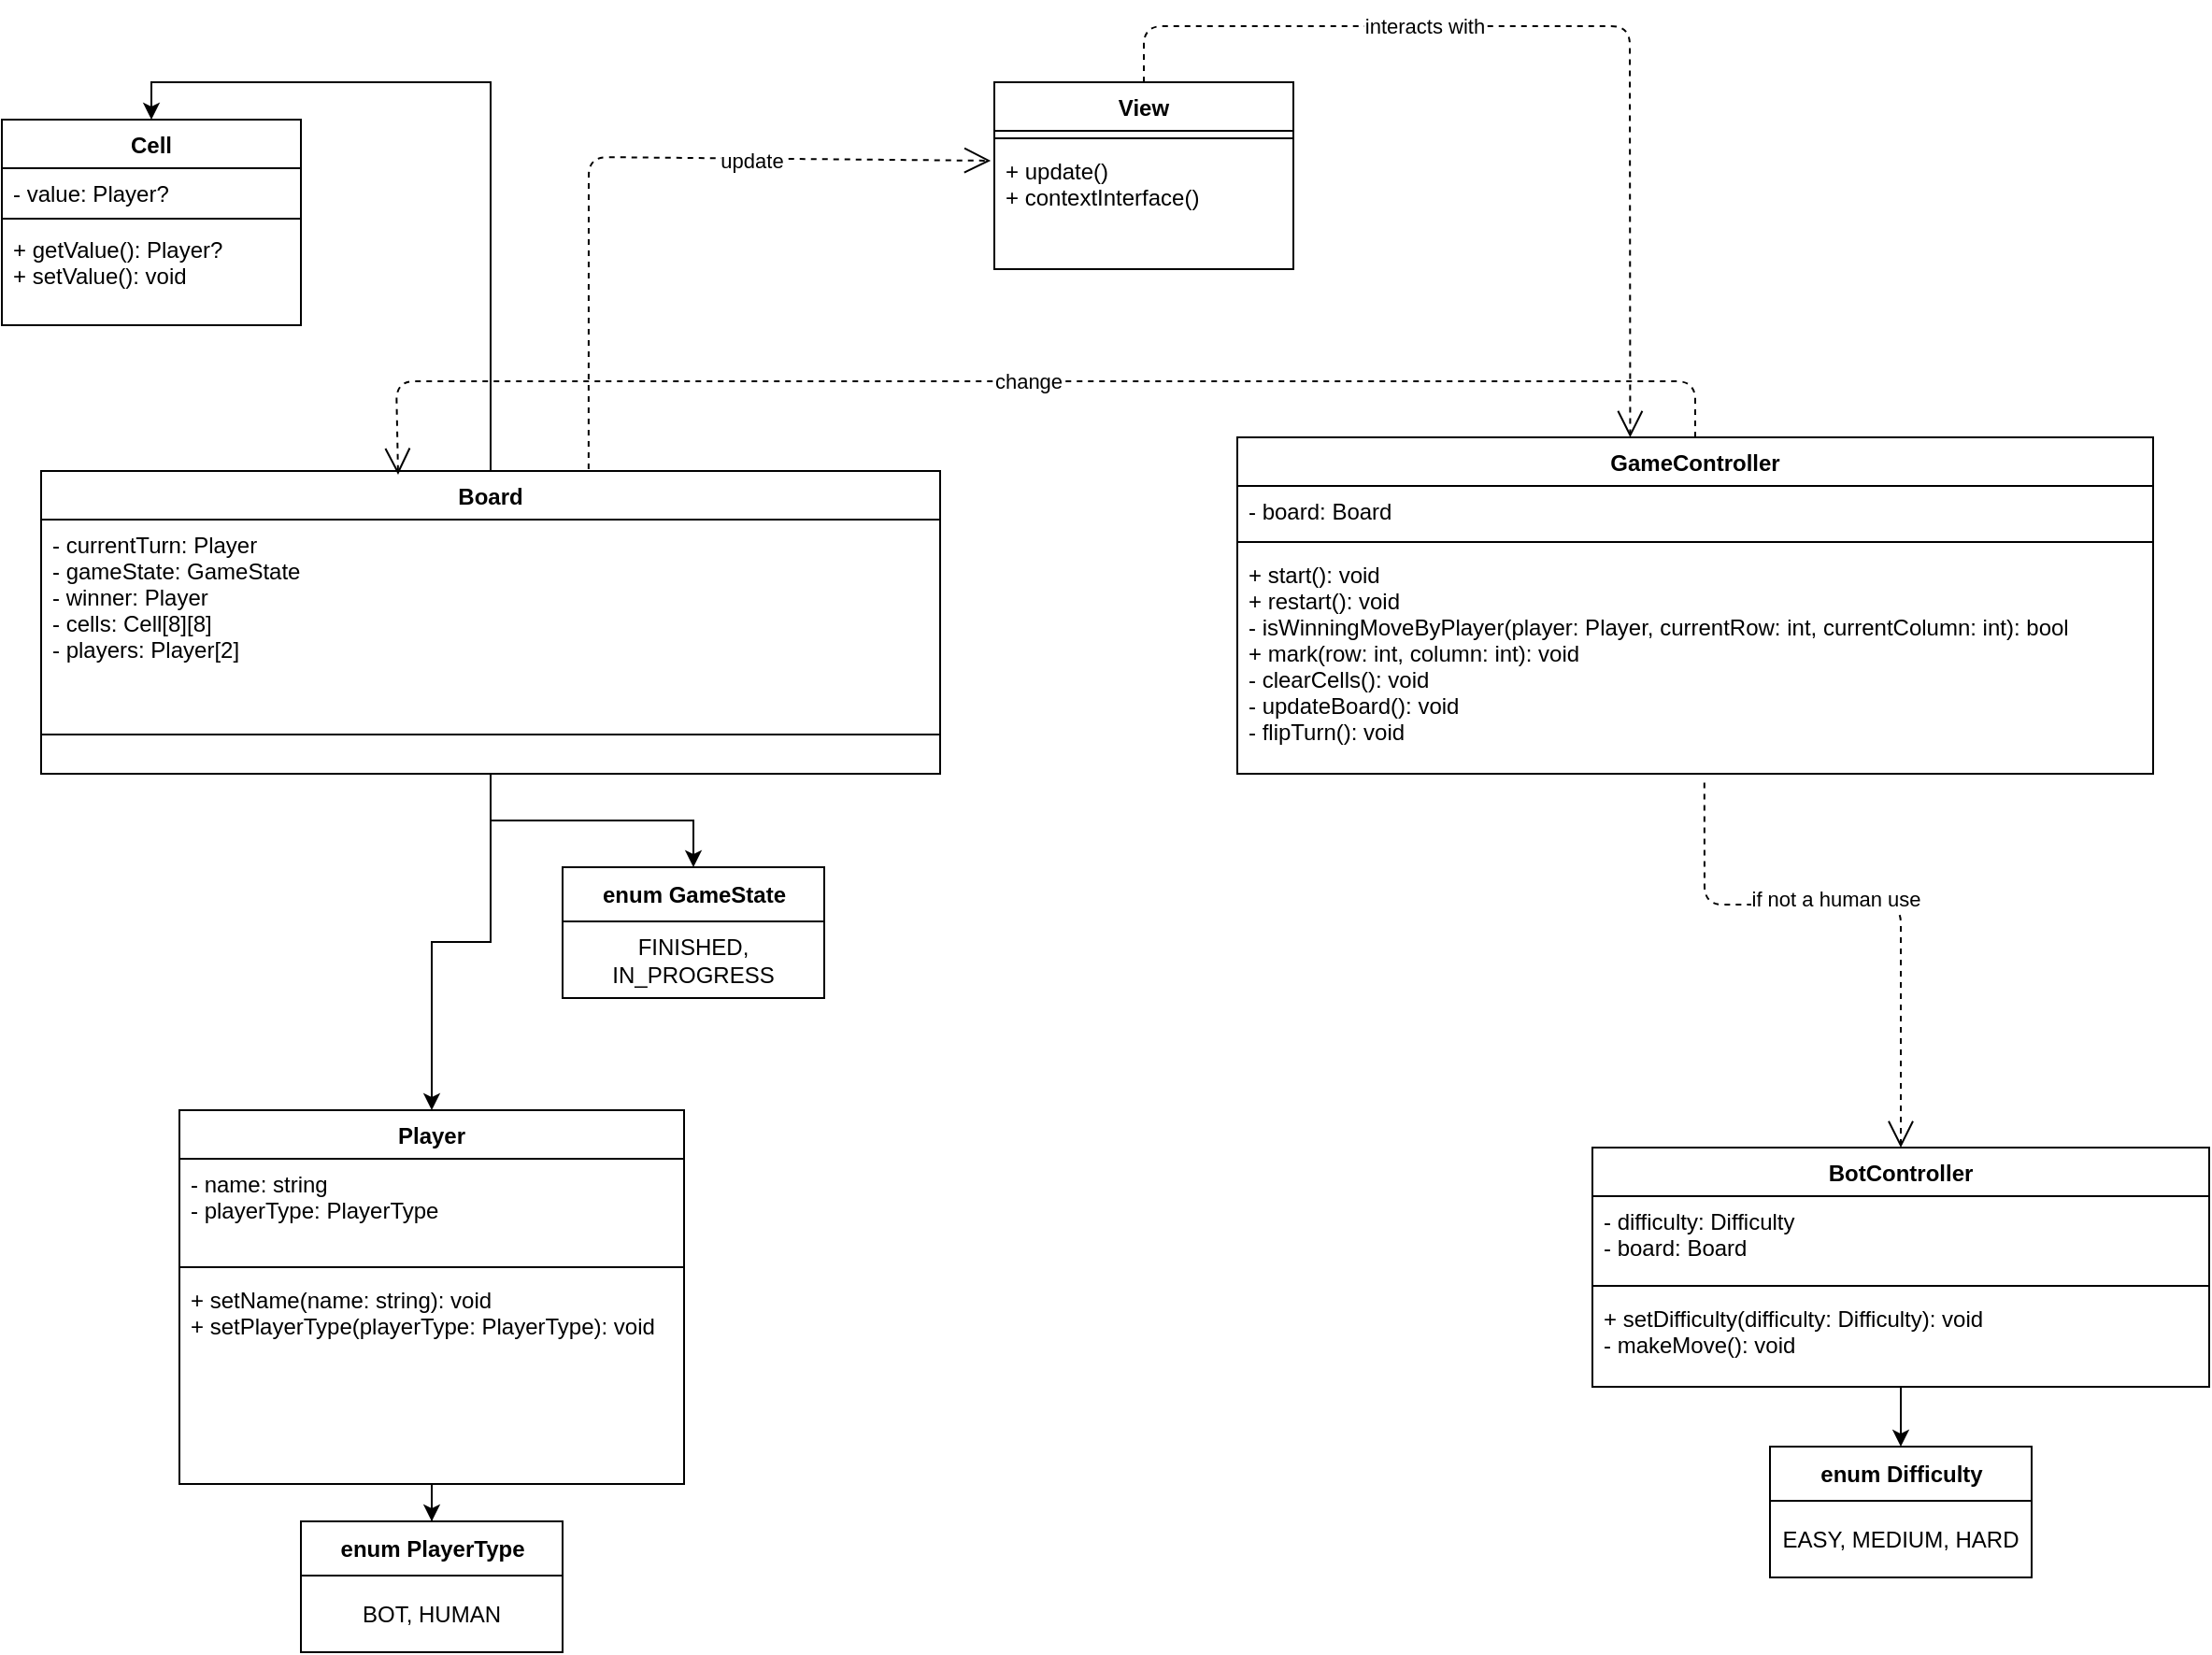 <mxfile version="15.2.9" type="github">
  <diagram id="wlxLn4NdYPPFsu4Hhqa2" name="Page-1">
    <mxGraphModel dx="1422" dy="1976" grid="1" gridSize="10" guides="1" tooltips="1" connect="1" arrows="1" fold="1" page="1" pageScale="1" pageWidth="827" pageHeight="1169" math="0" shadow="0">
      <root>
        <mxCell id="0" />
        <mxCell id="1" parent="0" />
        <mxCell id="MM7-IUT4mL9z5kfX29Ka-3" style="edgeStyle=orthogonalEdgeStyle;rounded=0;orthogonalLoop=1;jettySize=auto;html=1;" edge="1" parent="1" source="rdIUOrEK0i4QHaOV8aC8-1" target="rdIUOrEK0i4QHaOV8aC8-31">
          <mxGeometry relative="1" as="geometry" />
        </mxCell>
        <mxCell id="rdIUOrEK0i4QHaOV8aC8-1" value="Player" style="swimlane;fontStyle=1;align=center;verticalAlign=top;childLayout=stackLayout;horizontal=1;startSize=26;horizontalStack=0;resizeParent=1;resizeParentMax=0;resizeLast=0;collapsible=1;marginBottom=0;" parent="1" vertex="1">
          <mxGeometry x="144" y="390" width="270" height="200" as="geometry" />
        </mxCell>
        <mxCell id="rdIUOrEK0i4QHaOV8aC8-2" value="- name: string&#xa;- playerType: PlayerType" style="text;strokeColor=none;fillColor=none;align=left;verticalAlign=top;spacingLeft=4;spacingRight=4;overflow=hidden;rotatable=0;points=[[0,0.5],[1,0.5]];portConstraint=eastwest;" parent="rdIUOrEK0i4QHaOV8aC8-1" vertex="1">
          <mxGeometry y="26" width="270" height="54" as="geometry" />
        </mxCell>
        <mxCell id="rdIUOrEK0i4QHaOV8aC8-3" value="" style="line;strokeWidth=1;fillColor=none;align=left;verticalAlign=middle;spacingTop=-1;spacingLeft=3;spacingRight=3;rotatable=0;labelPosition=right;points=[];portConstraint=eastwest;" parent="rdIUOrEK0i4QHaOV8aC8-1" vertex="1">
          <mxGeometry y="80" width="270" height="8" as="geometry" />
        </mxCell>
        <mxCell id="rdIUOrEK0i4QHaOV8aC8-4" value="+ setName(name: string): void&#xa;+ setPlayerType(playerType: PlayerType): void" style="text;strokeColor=none;fillColor=none;align=left;verticalAlign=top;spacingLeft=4;spacingRight=4;overflow=hidden;rotatable=0;points=[[0,0.5],[1,0.5]];portConstraint=eastwest;" parent="rdIUOrEK0i4QHaOV8aC8-1" vertex="1">
          <mxGeometry y="88" width="270" height="112" as="geometry" />
        </mxCell>
        <mxCell id="rdIUOrEK0i4QHaOV8aC8-5" value="View" style="swimlane;fontStyle=1;align=center;verticalAlign=top;childLayout=stackLayout;horizontal=1;startSize=26;horizontalStack=0;resizeParent=1;resizeParentMax=0;resizeLast=0;collapsible=1;marginBottom=0;" parent="1" vertex="1">
          <mxGeometry x="580" y="-160" width="160" height="100" as="geometry" />
        </mxCell>
        <mxCell id="rdIUOrEK0i4QHaOV8aC8-7" value="" style="line;strokeWidth=1;fillColor=none;align=left;verticalAlign=middle;spacingTop=-1;spacingLeft=3;spacingRight=3;rotatable=0;labelPosition=right;points=[];portConstraint=eastwest;" parent="rdIUOrEK0i4QHaOV8aC8-5" vertex="1">
          <mxGeometry y="26" width="160" height="8" as="geometry" />
        </mxCell>
        <mxCell id="rdIUOrEK0i4QHaOV8aC8-8" value="+ update()&#xa;+ contextInterface()" style="text;strokeColor=none;fillColor=none;align=left;verticalAlign=top;spacingLeft=4;spacingRight=4;overflow=hidden;rotatable=0;points=[[0,0.5],[1,0.5]];portConstraint=eastwest;" parent="rdIUOrEK0i4QHaOV8aC8-5" vertex="1">
          <mxGeometry y="34" width="160" height="66" as="geometry" />
        </mxCell>
        <mxCell id="MM7-IUT4mL9z5kfX29Ka-2" style="edgeStyle=orthogonalEdgeStyle;rounded=0;orthogonalLoop=1;jettySize=auto;html=1;entryX=0.5;entryY=0;entryDx=0;entryDy=0;" edge="1" parent="1" source="rdIUOrEK0i4QHaOV8aC8-9" target="rdIUOrEK0i4QHaOV8aC8-13">
          <mxGeometry relative="1" as="geometry" />
        </mxCell>
        <mxCell id="MM7-IUT4mL9z5kfX29Ka-6" style="edgeStyle=orthogonalEdgeStyle;rounded=0;orthogonalLoop=1;jettySize=auto;html=1;exitX=0.5;exitY=1;exitDx=0;exitDy=0;" edge="1" parent="1" source="rdIUOrEK0i4QHaOV8aC8-9" target="rdIUOrEK0i4QHaOV8aC8-1">
          <mxGeometry relative="1" as="geometry" />
        </mxCell>
        <mxCell id="MM7-IUT4mL9z5kfX29Ka-9" style="edgeStyle=orthogonalEdgeStyle;rounded=0;orthogonalLoop=1;jettySize=auto;html=1;entryX=0.5;entryY=0;entryDx=0;entryDy=0;" edge="1" parent="1" source="rdIUOrEK0i4QHaOV8aC8-9" target="rdIUOrEK0i4QHaOV8aC8-22">
          <mxGeometry relative="1" as="geometry" />
        </mxCell>
        <mxCell id="rdIUOrEK0i4QHaOV8aC8-9" value="Board" style="swimlane;fontStyle=1;align=center;verticalAlign=top;childLayout=stackLayout;horizontal=1;startSize=26;horizontalStack=0;resizeParent=1;resizeParentMax=0;resizeLast=0;collapsible=1;marginBottom=0;" parent="1" vertex="1">
          <mxGeometry x="70" y="48" width="481" height="162" as="geometry" />
        </mxCell>
        <mxCell id="rdIUOrEK0i4QHaOV8aC8-10" value="- currentTurn: Player&#xa;- gameState: GameState&#xa;- winner: Player&#xa;- cells: Cell[8][8]&#xa;- players: Player[2]" style="text;strokeColor=none;fillColor=none;align=left;verticalAlign=top;spacingLeft=4;spacingRight=4;overflow=hidden;rotatable=0;points=[[0,0.5],[1,0.5]];portConstraint=eastwest;" parent="rdIUOrEK0i4QHaOV8aC8-9" vertex="1">
          <mxGeometry y="26" width="481" height="94" as="geometry" />
        </mxCell>
        <mxCell id="rdIUOrEK0i4QHaOV8aC8-11" value="" style="line;strokeWidth=1;fillColor=none;align=left;verticalAlign=middle;spacingTop=-1;spacingLeft=3;spacingRight=3;rotatable=0;labelPosition=right;points=[];portConstraint=eastwest;" parent="rdIUOrEK0i4QHaOV8aC8-9" vertex="1">
          <mxGeometry y="120" width="481" height="42" as="geometry" />
        </mxCell>
        <mxCell id="rdIUOrEK0i4QHaOV8aC8-13" value="Cell" style="swimlane;fontStyle=1;align=center;verticalAlign=top;childLayout=stackLayout;horizontal=1;startSize=26;horizontalStack=0;resizeParent=1;resizeParentMax=0;resizeLast=0;collapsible=1;marginBottom=0;" parent="1" vertex="1">
          <mxGeometry x="49" y="-140" width="160" height="110" as="geometry" />
        </mxCell>
        <mxCell id="rdIUOrEK0i4QHaOV8aC8-15" value="- value: Player?" style="text;strokeColor=none;fillColor=none;align=left;verticalAlign=top;spacingLeft=4;spacingRight=4;overflow=hidden;rotatable=0;points=[[0,0.5],[1,0.5]];portConstraint=eastwest;" parent="rdIUOrEK0i4QHaOV8aC8-13" vertex="1">
          <mxGeometry y="26" width="160" height="24" as="geometry" />
        </mxCell>
        <mxCell id="rdIUOrEK0i4QHaOV8aC8-14" value="" style="line;strokeWidth=1;fillColor=none;align=left;verticalAlign=middle;spacingTop=-1;spacingLeft=3;spacingRight=3;rotatable=0;labelPosition=right;points=[];portConstraint=eastwest;" parent="rdIUOrEK0i4QHaOV8aC8-13" vertex="1">
          <mxGeometry y="50" width="160" height="6" as="geometry" />
        </mxCell>
        <mxCell id="rdIUOrEK0i4QHaOV8aC8-16" value="+ getValue(): Player?&#xa;+ setValue(): void" style="text;strokeColor=none;fillColor=none;align=left;verticalAlign=top;spacingLeft=4;spacingRight=4;overflow=hidden;rotatable=0;points=[[0,0.5],[1,0.5]];portConstraint=eastwest;" parent="rdIUOrEK0i4QHaOV8aC8-13" vertex="1">
          <mxGeometry y="56" width="160" height="54" as="geometry" />
        </mxCell>
        <mxCell id="rdIUOrEK0i4QHaOV8aC8-22" value="enum GameState" style="swimlane;fontStyle=1;align=center;verticalAlign=middle;childLayout=stackLayout;horizontal=1;startSize=29;horizontalStack=0;resizeParent=1;resizeParentMax=0;resizeLast=0;collapsible=0;marginBottom=0;html=1;" parent="1" vertex="1">
          <mxGeometry x="349" y="260" width="140" height="70" as="geometry" />
        </mxCell>
        <mxCell id="rdIUOrEK0i4QHaOV8aC8-23" value="FINISHED, &lt;br&gt;IN_PROGRESS" style="text;html=1;strokeColor=none;fillColor=none;align=center;verticalAlign=middle;spacingLeft=4;spacingRight=4;overflow=hidden;rotatable=0;points=[[0,0.5],[1,0.5]];portConstraint=eastwest;" parent="rdIUOrEK0i4QHaOV8aC8-22" vertex="1">
          <mxGeometry y="29" width="140" height="41" as="geometry" />
        </mxCell>
        <mxCell id="rdIUOrEK0i4QHaOV8aC8-25" value="GameController" style="swimlane;fontStyle=1;align=center;verticalAlign=top;childLayout=stackLayout;horizontal=1;startSize=26;horizontalStack=0;resizeParent=1;resizeParentMax=0;resizeLast=0;collapsible=1;marginBottom=0;" parent="1" vertex="1">
          <mxGeometry x="710" y="30" width="490" height="180" as="geometry" />
        </mxCell>
        <mxCell id="rdIUOrEK0i4QHaOV8aC8-26" value="- board: Board" style="text;strokeColor=none;fillColor=none;align=left;verticalAlign=top;spacingLeft=4;spacingRight=4;overflow=hidden;rotatable=0;points=[[0,0.5],[1,0.5]];portConstraint=eastwest;" parent="rdIUOrEK0i4QHaOV8aC8-25" vertex="1">
          <mxGeometry y="26" width="490" height="26" as="geometry" />
        </mxCell>
        <mxCell id="rdIUOrEK0i4QHaOV8aC8-27" value="" style="line;strokeWidth=1;fillColor=none;align=left;verticalAlign=middle;spacingTop=-1;spacingLeft=3;spacingRight=3;rotatable=0;labelPosition=right;points=[];portConstraint=eastwest;" parent="rdIUOrEK0i4QHaOV8aC8-25" vertex="1">
          <mxGeometry y="52" width="490" height="8" as="geometry" />
        </mxCell>
        <mxCell id="rdIUOrEK0i4QHaOV8aC8-28" value="+ start(): void&#xa;+ restart(): void&#xa;- isWinningMoveByPlayer(player: Player, currentRow: int, currentColumn: int): bool&#xa;+ mark(row: int, column: int): void&#xa;- clearCells(): void&#xa;- updateBoard(): void&#xa;- flipTurn(): void" style="text;strokeColor=none;fillColor=none;align=left;verticalAlign=top;spacingLeft=4;spacingRight=4;overflow=hidden;rotatable=0;points=[[0,0.5],[1,0.5]];portConstraint=eastwest;" parent="rdIUOrEK0i4QHaOV8aC8-25" vertex="1">
          <mxGeometry y="60" width="490" height="120" as="geometry" />
        </mxCell>
        <mxCell id="rdIUOrEK0i4QHaOV8aC8-29" value="enum Difficulty" style="swimlane;fontStyle=1;align=center;verticalAlign=middle;childLayout=stackLayout;horizontal=1;startSize=29;horizontalStack=0;resizeParent=1;resizeParentMax=0;resizeLast=0;collapsible=0;marginBottom=0;html=1;" parent="1" vertex="1">
          <mxGeometry x="995" y="570" width="140" height="70" as="geometry" />
        </mxCell>
        <mxCell id="rdIUOrEK0i4QHaOV8aC8-30" value="EASY, MEDIUM, HARD" style="text;html=1;strokeColor=none;fillColor=none;align=center;verticalAlign=middle;spacingLeft=4;spacingRight=4;overflow=hidden;rotatable=0;points=[[0,0.5],[1,0.5]];portConstraint=eastwest;" parent="rdIUOrEK0i4QHaOV8aC8-29" vertex="1">
          <mxGeometry y="29" width="140" height="41" as="geometry" />
        </mxCell>
        <mxCell id="rdIUOrEK0i4QHaOV8aC8-31" value="enum PlayerType" style="swimlane;fontStyle=1;align=center;verticalAlign=middle;childLayout=stackLayout;horizontal=1;startSize=29;horizontalStack=0;resizeParent=1;resizeParentMax=0;resizeLast=0;collapsible=0;marginBottom=0;html=1;" parent="1" vertex="1">
          <mxGeometry x="209" y="610" width="140" height="70" as="geometry" />
        </mxCell>
        <mxCell id="rdIUOrEK0i4QHaOV8aC8-32" value="BOT, HUMAN" style="text;html=1;strokeColor=none;fillColor=none;align=center;verticalAlign=middle;spacingLeft=4;spacingRight=4;overflow=hidden;rotatable=0;points=[[0,0.5],[1,0.5]];portConstraint=eastwest;" parent="rdIUOrEK0i4QHaOV8aC8-31" vertex="1">
          <mxGeometry y="29" width="140" height="41" as="geometry" />
        </mxCell>
        <mxCell id="MM7-IUT4mL9z5kfX29Ka-4" style="edgeStyle=orthogonalEdgeStyle;rounded=0;orthogonalLoop=1;jettySize=auto;html=1;" edge="1" parent="1" source="rdIUOrEK0i4QHaOV8aC8-41" target="rdIUOrEK0i4QHaOV8aC8-29">
          <mxGeometry relative="1" as="geometry" />
        </mxCell>
        <mxCell id="rdIUOrEK0i4QHaOV8aC8-41" value="BotController" style="swimlane;fontStyle=1;align=center;verticalAlign=top;childLayout=stackLayout;horizontal=1;startSize=26;horizontalStack=0;resizeParent=1;resizeParentMax=0;resizeLast=0;collapsible=1;marginBottom=0;" parent="1" vertex="1">
          <mxGeometry x="900" y="410" width="330" height="128" as="geometry" />
        </mxCell>
        <mxCell id="rdIUOrEK0i4QHaOV8aC8-42" value="- difficulty: Difficulty&#xa;- board: Board" style="text;strokeColor=none;fillColor=none;align=left;verticalAlign=top;spacingLeft=4;spacingRight=4;overflow=hidden;rotatable=0;points=[[0,0.5],[1,0.5]];portConstraint=eastwest;" parent="rdIUOrEK0i4QHaOV8aC8-41" vertex="1">
          <mxGeometry y="26" width="330" height="44" as="geometry" />
        </mxCell>
        <mxCell id="rdIUOrEK0i4QHaOV8aC8-43" value="" style="line;strokeWidth=1;fillColor=none;align=left;verticalAlign=middle;spacingTop=-1;spacingLeft=3;spacingRight=3;rotatable=0;labelPosition=right;points=[];portConstraint=eastwest;" parent="rdIUOrEK0i4QHaOV8aC8-41" vertex="1">
          <mxGeometry y="70" width="330" height="8" as="geometry" />
        </mxCell>
        <mxCell id="rdIUOrEK0i4QHaOV8aC8-44" value="+ setDifficulty(difficulty: Difficulty): void&#xa;- makeMove(): void" style="text;strokeColor=none;fillColor=none;align=left;verticalAlign=top;spacingLeft=4;spacingRight=4;overflow=hidden;rotatable=0;points=[[0,0.5],[1,0.5]];portConstraint=eastwest;" parent="rdIUOrEK0i4QHaOV8aC8-41" vertex="1">
          <mxGeometry y="78" width="330" height="50" as="geometry" />
        </mxCell>
        <mxCell id="MM7-IUT4mL9z5kfX29Ka-5" value="if not a human use" style="endArrow=open;endSize=12;dashed=1;html=1;exitX=0.51;exitY=1.04;exitDx=0;exitDy=0;exitPerimeter=0;entryX=0.5;entryY=0;entryDx=0;entryDy=0;" edge="1" parent="1" source="rdIUOrEK0i4QHaOV8aC8-28" target="rdIUOrEK0i4QHaOV8aC8-41">
          <mxGeometry x="-0.099" y="3" width="160" relative="1" as="geometry">
            <mxPoint x="640" y="320" as="sourcePoint" />
            <mxPoint x="800" y="320" as="targetPoint" />
            <Array as="points">
              <mxPoint x="960" y="280" />
              <mxPoint x="1065" y="280" />
            </Array>
            <mxPoint as="offset" />
          </mxGeometry>
        </mxCell>
        <mxCell id="MM7-IUT4mL9z5kfX29Ka-7" value="interacts with" style="endArrow=open;endSize=12;dashed=1;html=1;exitX=0.5;exitY=0;exitDx=0;exitDy=0;entryX=0.429;entryY=0;entryDx=0;entryDy=0;entryPerimeter=0;" edge="1" parent="1" source="rdIUOrEK0i4QHaOV8aC8-5" target="rdIUOrEK0i4QHaOV8aC8-25">
          <mxGeometry x="-0.294" width="160" relative="1" as="geometry">
            <mxPoint x="640" y="270" as="sourcePoint" />
            <mxPoint x="940" y="-210" as="targetPoint" />
            <Array as="points">
              <mxPoint x="660" y="-190" />
              <mxPoint x="920" y="-190" />
            </Array>
            <mxPoint as="offset" />
          </mxGeometry>
        </mxCell>
        <mxCell id="MM7-IUT4mL9z5kfX29Ka-8" value="change" style="endArrow=open;endSize=12;dashed=1;html=1;exitX=0.5;exitY=0;exitDx=0;exitDy=0;" edge="1" parent="1" source="rdIUOrEK0i4QHaOV8aC8-25">
          <mxGeometry width="160" relative="1" as="geometry">
            <mxPoint x="640" y="220" as="sourcePoint" />
            <mxPoint x="261" y="50" as="targetPoint" />
            <Array as="points">
              <mxPoint x="955" />
              <mxPoint x="260" />
            </Array>
          </mxGeometry>
        </mxCell>
        <mxCell id="MM7-IUT4mL9z5kfX29Ka-10" value="update" style="endArrow=open;endSize=12;dashed=1;html=1;exitX=0.609;exitY=-0.006;exitDx=0;exitDy=0;exitPerimeter=0;entryX=-0.012;entryY=0.121;entryDx=0;entryDy=0;entryPerimeter=0;" edge="1" parent="1" source="rdIUOrEK0i4QHaOV8aC8-9" target="rdIUOrEK0i4QHaOV8aC8-8">
          <mxGeometry x="0.33" y="-1" width="160" relative="1" as="geometry">
            <mxPoint x="640" y="220" as="sourcePoint" />
            <mxPoint x="800" y="220" as="targetPoint" />
            <Array as="points">
              <mxPoint x="363" y="-120" />
            </Array>
            <mxPoint as="offset" />
          </mxGeometry>
        </mxCell>
      </root>
    </mxGraphModel>
  </diagram>
</mxfile>
